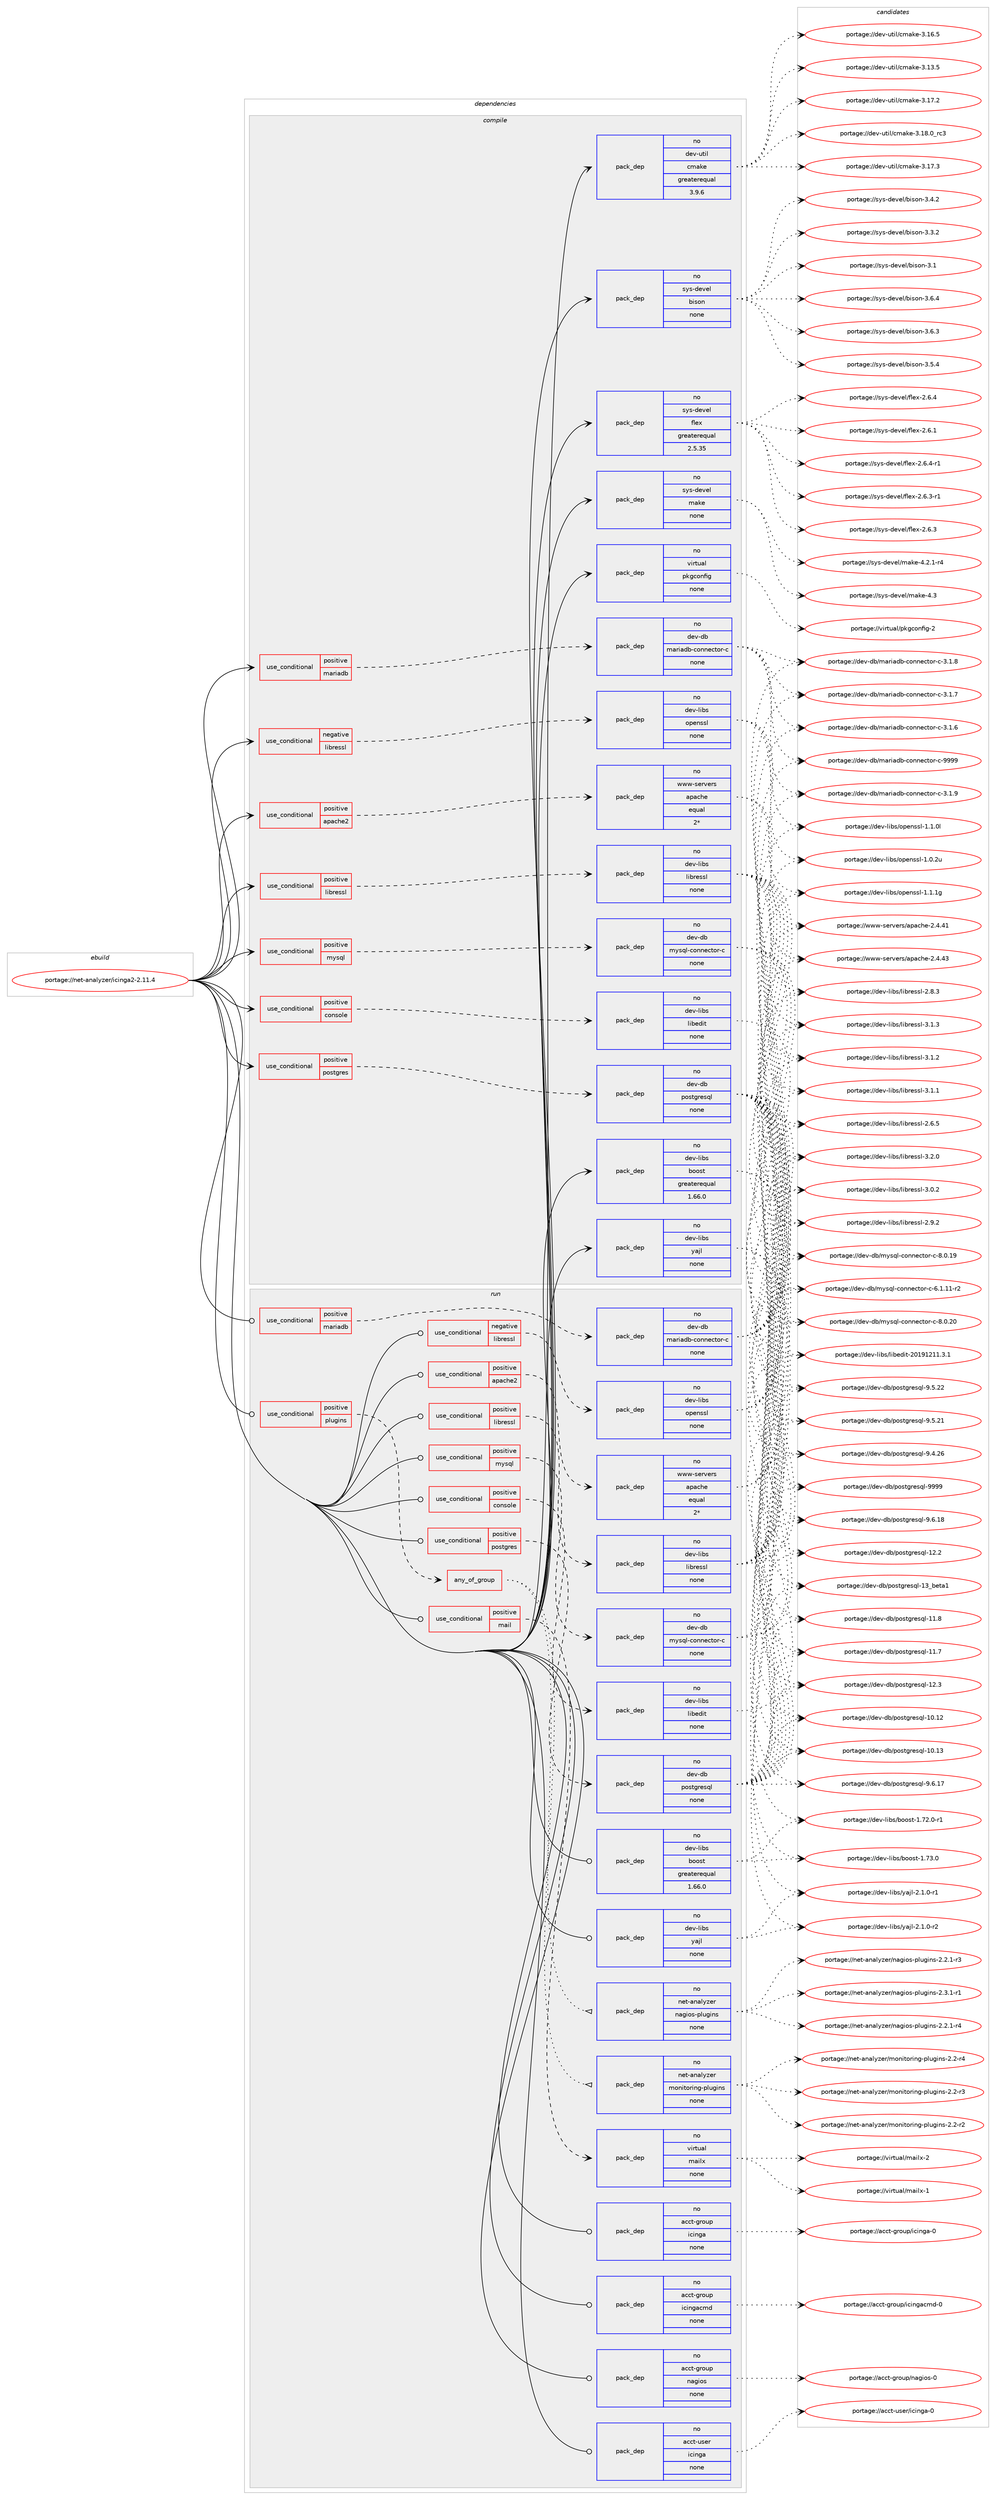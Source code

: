 digraph prolog {

# *************
# Graph options
# *************

newrank=true;
concentrate=true;
compound=true;
graph [rankdir=LR,fontname=Helvetica,fontsize=10,ranksep=1.5];#, ranksep=2.5, nodesep=0.2];
edge  [arrowhead=vee];
node  [fontname=Helvetica,fontsize=10];

# **********
# The ebuild
# **********

subgraph cluster_leftcol {
color=gray;
rank=same;
label=<<i>ebuild</i>>;
id [label="portage://net-analyzer/icinga2-2.11.4", color=red, width=4, href="../net-analyzer/icinga2-2.11.4.svg"];
}

# ****************
# The dependencies
# ****************

subgraph cluster_midcol {
color=gray;
label=<<i>dependencies</i>>;
subgraph cluster_compile {
fillcolor="#eeeeee";
style=filled;
label=<<i>compile</i>>;
subgraph cond911 {
dependency5333 [label=<<TABLE BORDER="0" CELLBORDER="1" CELLSPACING="0" CELLPADDING="4"><TR><TD ROWSPAN="3" CELLPADDING="10">use_conditional</TD></TR><TR><TD>negative</TD></TR><TR><TD>libressl</TD></TR></TABLE>>, shape=none, color=red];
subgraph pack4346 {
dependency5334 [label=<<TABLE BORDER="0" CELLBORDER="1" CELLSPACING="0" CELLPADDING="4" WIDTH="220"><TR><TD ROWSPAN="6" CELLPADDING="30">pack_dep</TD></TR><TR><TD WIDTH="110">no</TD></TR><TR><TD>dev-libs</TD></TR><TR><TD>openssl</TD></TR><TR><TD>none</TD></TR><TR><TD></TD></TR></TABLE>>, shape=none, color=blue];
}
dependency5333:e -> dependency5334:w [weight=20,style="dashed",arrowhead="vee"];
}
id:e -> dependency5333:w [weight=20,style="solid",arrowhead="vee"];
subgraph cond912 {
dependency5335 [label=<<TABLE BORDER="0" CELLBORDER="1" CELLSPACING="0" CELLPADDING="4"><TR><TD ROWSPAN="3" CELLPADDING="10">use_conditional</TD></TR><TR><TD>positive</TD></TR><TR><TD>apache2</TD></TR></TABLE>>, shape=none, color=red];
subgraph pack4347 {
dependency5336 [label=<<TABLE BORDER="0" CELLBORDER="1" CELLSPACING="0" CELLPADDING="4" WIDTH="220"><TR><TD ROWSPAN="6" CELLPADDING="30">pack_dep</TD></TR><TR><TD WIDTH="110">no</TD></TR><TR><TD>www-servers</TD></TR><TR><TD>apache</TD></TR><TR><TD>equal</TD></TR><TR><TD>2*</TD></TR></TABLE>>, shape=none, color=blue];
}
dependency5335:e -> dependency5336:w [weight=20,style="dashed",arrowhead="vee"];
}
id:e -> dependency5335:w [weight=20,style="solid",arrowhead="vee"];
subgraph cond913 {
dependency5337 [label=<<TABLE BORDER="0" CELLBORDER="1" CELLSPACING="0" CELLPADDING="4"><TR><TD ROWSPAN="3" CELLPADDING="10">use_conditional</TD></TR><TR><TD>positive</TD></TR><TR><TD>console</TD></TR></TABLE>>, shape=none, color=red];
subgraph pack4348 {
dependency5338 [label=<<TABLE BORDER="0" CELLBORDER="1" CELLSPACING="0" CELLPADDING="4" WIDTH="220"><TR><TD ROWSPAN="6" CELLPADDING="30">pack_dep</TD></TR><TR><TD WIDTH="110">no</TD></TR><TR><TD>dev-libs</TD></TR><TR><TD>libedit</TD></TR><TR><TD>none</TD></TR><TR><TD></TD></TR></TABLE>>, shape=none, color=blue];
}
dependency5337:e -> dependency5338:w [weight=20,style="dashed",arrowhead="vee"];
}
id:e -> dependency5337:w [weight=20,style="solid",arrowhead="vee"];
subgraph cond914 {
dependency5339 [label=<<TABLE BORDER="0" CELLBORDER="1" CELLSPACING="0" CELLPADDING="4"><TR><TD ROWSPAN="3" CELLPADDING="10">use_conditional</TD></TR><TR><TD>positive</TD></TR><TR><TD>libressl</TD></TR></TABLE>>, shape=none, color=red];
subgraph pack4349 {
dependency5340 [label=<<TABLE BORDER="0" CELLBORDER="1" CELLSPACING="0" CELLPADDING="4" WIDTH="220"><TR><TD ROWSPAN="6" CELLPADDING="30">pack_dep</TD></TR><TR><TD WIDTH="110">no</TD></TR><TR><TD>dev-libs</TD></TR><TR><TD>libressl</TD></TR><TR><TD>none</TD></TR><TR><TD></TD></TR></TABLE>>, shape=none, color=blue];
}
dependency5339:e -> dependency5340:w [weight=20,style="dashed",arrowhead="vee"];
}
id:e -> dependency5339:w [weight=20,style="solid",arrowhead="vee"];
subgraph cond915 {
dependency5341 [label=<<TABLE BORDER="0" CELLBORDER="1" CELLSPACING="0" CELLPADDING="4"><TR><TD ROWSPAN="3" CELLPADDING="10">use_conditional</TD></TR><TR><TD>positive</TD></TR><TR><TD>mariadb</TD></TR></TABLE>>, shape=none, color=red];
subgraph pack4350 {
dependency5342 [label=<<TABLE BORDER="0" CELLBORDER="1" CELLSPACING="0" CELLPADDING="4" WIDTH="220"><TR><TD ROWSPAN="6" CELLPADDING="30">pack_dep</TD></TR><TR><TD WIDTH="110">no</TD></TR><TR><TD>dev-db</TD></TR><TR><TD>mariadb-connector-c</TD></TR><TR><TD>none</TD></TR><TR><TD></TD></TR></TABLE>>, shape=none, color=blue];
}
dependency5341:e -> dependency5342:w [weight=20,style="dashed",arrowhead="vee"];
}
id:e -> dependency5341:w [weight=20,style="solid",arrowhead="vee"];
subgraph cond916 {
dependency5343 [label=<<TABLE BORDER="0" CELLBORDER="1" CELLSPACING="0" CELLPADDING="4"><TR><TD ROWSPAN="3" CELLPADDING="10">use_conditional</TD></TR><TR><TD>positive</TD></TR><TR><TD>mysql</TD></TR></TABLE>>, shape=none, color=red];
subgraph pack4351 {
dependency5344 [label=<<TABLE BORDER="0" CELLBORDER="1" CELLSPACING="0" CELLPADDING="4" WIDTH="220"><TR><TD ROWSPAN="6" CELLPADDING="30">pack_dep</TD></TR><TR><TD WIDTH="110">no</TD></TR><TR><TD>dev-db</TD></TR><TR><TD>mysql-connector-c</TD></TR><TR><TD>none</TD></TR><TR><TD></TD></TR></TABLE>>, shape=none, color=blue];
}
dependency5343:e -> dependency5344:w [weight=20,style="dashed",arrowhead="vee"];
}
id:e -> dependency5343:w [weight=20,style="solid",arrowhead="vee"];
subgraph cond917 {
dependency5345 [label=<<TABLE BORDER="0" CELLBORDER="1" CELLSPACING="0" CELLPADDING="4"><TR><TD ROWSPAN="3" CELLPADDING="10">use_conditional</TD></TR><TR><TD>positive</TD></TR><TR><TD>postgres</TD></TR></TABLE>>, shape=none, color=red];
subgraph pack4352 {
dependency5346 [label=<<TABLE BORDER="0" CELLBORDER="1" CELLSPACING="0" CELLPADDING="4" WIDTH="220"><TR><TD ROWSPAN="6" CELLPADDING="30">pack_dep</TD></TR><TR><TD WIDTH="110">no</TD></TR><TR><TD>dev-db</TD></TR><TR><TD>postgresql</TD></TR><TR><TD>none</TD></TR><TR><TD></TD></TR></TABLE>>, shape=none, color=blue];
}
dependency5345:e -> dependency5346:w [weight=20,style="dashed",arrowhead="vee"];
}
id:e -> dependency5345:w [weight=20,style="solid",arrowhead="vee"];
subgraph pack4353 {
dependency5347 [label=<<TABLE BORDER="0" CELLBORDER="1" CELLSPACING="0" CELLPADDING="4" WIDTH="220"><TR><TD ROWSPAN="6" CELLPADDING="30">pack_dep</TD></TR><TR><TD WIDTH="110">no</TD></TR><TR><TD>dev-libs</TD></TR><TR><TD>boost</TD></TR><TR><TD>greaterequal</TD></TR><TR><TD>1.66.0</TD></TR></TABLE>>, shape=none, color=blue];
}
id:e -> dependency5347:w [weight=20,style="solid",arrowhead="vee"];
subgraph pack4354 {
dependency5348 [label=<<TABLE BORDER="0" CELLBORDER="1" CELLSPACING="0" CELLPADDING="4" WIDTH="220"><TR><TD ROWSPAN="6" CELLPADDING="30">pack_dep</TD></TR><TR><TD WIDTH="110">no</TD></TR><TR><TD>dev-libs</TD></TR><TR><TD>yajl</TD></TR><TR><TD>none</TD></TR><TR><TD></TD></TR></TABLE>>, shape=none, color=blue];
}
id:e -> dependency5348:w [weight=20,style="solid",arrowhead="vee"];
subgraph pack4355 {
dependency5349 [label=<<TABLE BORDER="0" CELLBORDER="1" CELLSPACING="0" CELLPADDING="4" WIDTH="220"><TR><TD ROWSPAN="6" CELLPADDING="30">pack_dep</TD></TR><TR><TD WIDTH="110">no</TD></TR><TR><TD>dev-util</TD></TR><TR><TD>cmake</TD></TR><TR><TD>greaterequal</TD></TR><TR><TD>3.9.6</TD></TR></TABLE>>, shape=none, color=blue];
}
id:e -> dependency5349:w [weight=20,style="solid",arrowhead="vee"];
subgraph pack4356 {
dependency5350 [label=<<TABLE BORDER="0" CELLBORDER="1" CELLSPACING="0" CELLPADDING="4" WIDTH="220"><TR><TD ROWSPAN="6" CELLPADDING="30">pack_dep</TD></TR><TR><TD WIDTH="110">no</TD></TR><TR><TD>sys-devel</TD></TR><TR><TD>bison</TD></TR><TR><TD>none</TD></TR><TR><TD></TD></TR></TABLE>>, shape=none, color=blue];
}
id:e -> dependency5350:w [weight=20,style="solid",arrowhead="vee"];
subgraph pack4357 {
dependency5351 [label=<<TABLE BORDER="0" CELLBORDER="1" CELLSPACING="0" CELLPADDING="4" WIDTH="220"><TR><TD ROWSPAN="6" CELLPADDING="30">pack_dep</TD></TR><TR><TD WIDTH="110">no</TD></TR><TR><TD>sys-devel</TD></TR><TR><TD>flex</TD></TR><TR><TD>greaterequal</TD></TR><TR><TD>2.5.35</TD></TR></TABLE>>, shape=none, color=blue];
}
id:e -> dependency5351:w [weight=20,style="solid",arrowhead="vee"];
subgraph pack4358 {
dependency5352 [label=<<TABLE BORDER="0" CELLBORDER="1" CELLSPACING="0" CELLPADDING="4" WIDTH="220"><TR><TD ROWSPAN="6" CELLPADDING="30">pack_dep</TD></TR><TR><TD WIDTH="110">no</TD></TR><TR><TD>sys-devel</TD></TR><TR><TD>make</TD></TR><TR><TD>none</TD></TR><TR><TD></TD></TR></TABLE>>, shape=none, color=blue];
}
id:e -> dependency5352:w [weight=20,style="solid",arrowhead="vee"];
subgraph pack4359 {
dependency5353 [label=<<TABLE BORDER="0" CELLBORDER="1" CELLSPACING="0" CELLPADDING="4" WIDTH="220"><TR><TD ROWSPAN="6" CELLPADDING="30">pack_dep</TD></TR><TR><TD WIDTH="110">no</TD></TR><TR><TD>virtual</TD></TR><TR><TD>pkgconfig</TD></TR><TR><TD>none</TD></TR><TR><TD></TD></TR></TABLE>>, shape=none, color=blue];
}
id:e -> dependency5353:w [weight=20,style="solid",arrowhead="vee"];
}
subgraph cluster_compileandrun {
fillcolor="#eeeeee";
style=filled;
label=<<i>compile and run</i>>;
}
subgraph cluster_run {
fillcolor="#eeeeee";
style=filled;
label=<<i>run</i>>;
subgraph cond918 {
dependency5354 [label=<<TABLE BORDER="0" CELLBORDER="1" CELLSPACING="0" CELLPADDING="4"><TR><TD ROWSPAN="3" CELLPADDING="10">use_conditional</TD></TR><TR><TD>negative</TD></TR><TR><TD>libressl</TD></TR></TABLE>>, shape=none, color=red];
subgraph pack4360 {
dependency5355 [label=<<TABLE BORDER="0" CELLBORDER="1" CELLSPACING="0" CELLPADDING="4" WIDTH="220"><TR><TD ROWSPAN="6" CELLPADDING="30">pack_dep</TD></TR><TR><TD WIDTH="110">no</TD></TR><TR><TD>dev-libs</TD></TR><TR><TD>openssl</TD></TR><TR><TD>none</TD></TR><TR><TD></TD></TR></TABLE>>, shape=none, color=blue];
}
dependency5354:e -> dependency5355:w [weight=20,style="dashed",arrowhead="vee"];
}
id:e -> dependency5354:w [weight=20,style="solid",arrowhead="odot"];
subgraph cond919 {
dependency5356 [label=<<TABLE BORDER="0" CELLBORDER="1" CELLSPACING="0" CELLPADDING="4"><TR><TD ROWSPAN="3" CELLPADDING="10">use_conditional</TD></TR><TR><TD>positive</TD></TR><TR><TD>apache2</TD></TR></TABLE>>, shape=none, color=red];
subgraph pack4361 {
dependency5357 [label=<<TABLE BORDER="0" CELLBORDER="1" CELLSPACING="0" CELLPADDING="4" WIDTH="220"><TR><TD ROWSPAN="6" CELLPADDING="30">pack_dep</TD></TR><TR><TD WIDTH="110">no</TD></TR><TR><TD>www-servers</TD></TR><TR><TD>apache</TD></TR><TR><TD>equal</TD></TR><TR><TD>2*</TD></TR></TABLE>>, shape=none, color=blue];
}
dependency5356:e -> dependency5357:w [weight=20,style="dashed",arrowhead="vee"];
}
id:e -> dependency5356:w [weight=20,style="solid",arrowhead="odot"];
subgraph cond920 {
dependency5358 [label=<<TABLE BORDER="0" CELLBORDER="1" CELLSPACING="0" CELLPADDING="4"><TR><TD ROWSPAN="3" CELLPADDING="10">use_conditional</TD></TR><TR><TD>positive</TD></TR><TR><TD>console</TD></TR></TABLE>>, shape=none, color=red];
subgraph pack4362 {
dependency5359 [label=<<TABLE BORDER="0" CELLBORDER="1" CELLSPACING="0" CELLPADDING="4" WIDTH="220"><TR><TD ROWSPAN="6" CELLPADDING="30">pack_dep</TD></TR><TR><TD WIDTH="110">no</TD></TR><TR><TD>dev-libs</TD></TR><TR><TD>libedit</TD></TR><TR><TD>none</TD></TR><TR><TD></TD></TR></TABLE>>, shape=none, color=blue];
}
dependency5358:e -> dependency5359:w [weight=20,style="dashed",arrowhead="vee"];
}
id:e -> dependency5358:w [weight=20,style="solid",arrowhead="odot"];
subgraph cond921 {
dependency5360 [label=<<TABLE BORDER="0" CELLBORDER="1" CELLSPACING="0" CELLPADDING="4"><TR><TD ROWSPAN="3" CELLPADDING="10">use_conditional</TD></TR><TR><TD>positive</TD></TR><TR><TD>libressl</TD></TR></TABLE>>, shape=none, color=red];
subgraph pack4363 {
dependency5361 [label=<<TABLE BORDER="0" CELLBORDER="1" CELLSPACING="0" CELLPADDING="4" WIDTH="220"><TR><TD ROWSPAN="6" CELLPADDING="30">pack_dep</TD></TR><TR><TD WIDTH="110">no</TD></TR><TR><TD>dev-libs</TD></TR><TR><TD>libressl</TD></TR><TR><TD>none</TD></TR><TR><TD></TD></TR></TABLE>>, shape=none, color=blue];
}
dependency5360:e -> dependency5361:w [weight=20,style="dashed",arrowhead="vee"];
}
id:e -> dependency5360:w [weight=20,style="solid",arrowhead="odot"];
subgraph cond922 {
dependency5362 [label=<<TABLE BORDER="0" CELLBORDER="1" CELLSPACING="0" CELLPADDING="4"><TR><TD ROWSPAN="3" CELLPADDING="10">use_conditional</TD></TR><TR><TD>positive</TD></TR><TR><TD>mail</TD></TR></TABLE>>, shape=none, color=red];
subgraph pack4364 {
dependency5363 [label=<<TABLE BORDER="0" CELLBORDER="1" CELLSPACING="0" CELLPADDING="4" WIDTH="220"><TR><TD ROWSPAN="6" CELLPADDING="30">pack_dep</TD></TR><TR><TD WIDTH="110">no</TD></TR><TR><TD>virtual</TD></TR><TR><TD>mailx</TD></TR><TR><TD>none</TD></TR><TR><TD></TD></TR></TABLE>>, shape=none, color=blue];
}
dependency5362:e -> dependency5363:w [weight=20,style="dashed",arrowhead="vee"];
}
id:e -> dependency5362:w [weight=20,style="solid",arrowhead="odot"];
subgraph cond923 {
dependency5364 [label=<<TABLE BORDER="0" CELLBORDER="1" CELLSPACING="0" CELLPADDING="4"><TR><TD ROWSPAN="3" CELLPADDING="10">use_conditional</TD></TR><TR><TD>positive</TD></TR><TR><TD>mariadb</TD></TR></TABLE>>, shape=none, color=red];
subgraph pack4365 {
dependency5365 [label=<<TABLE BORDER="0" CELLBORDER="1" CELLSPACING="0" CELLPADDING="4" WIDTH="220"><TR><TD ROWSPAN="6" CELLPADDING="30">pack_dep</TD></TR><TR><TD WIDTH="110">no</TD></TR><TR><TD>dev-db</TD></TR><TR><TD>mariadb-connector-c</TD></TR><TR><TD>none</TD></TR><TR><TD></TD></TR></TABLE>>, shape=none, color=blue];
}
dependency5364:e -> dependency5365:w [weight=20,style="dashed",arrowhead="vee"];
}
id:e -> dependency5364:w [weight=20,style="solid",arrowhead="odot"];
subgraph cond924 {
dependency5366 [label=<<TABLE BORDER="0" CELLBORDER="1" CELLSPACING="0" CELLPADDING="4"><TR><TD ROWSPAN="3" CELLPADDING="10">use_conditional</TD></TR><TR><TD>positive</TD></TR><TR><TD>mysql</TD></TR></TABLE>>, shape=none, color=red];
subgraph pack4366 {
dependency5367 [label=<<TABLE BORDER="0" CELLBORDER="1" CELLSPACING="0" CELLPADDING="4" WIDTH="220"><TR><TD ROWSPAN="6" CELLPADDING="30">pack_dep</TD></TR><TR><TD WIDTH="110">no</TD></TR><TR><TD>dev-db</TD></TR><TR><TD>mysql-connector-c</TD></TR><TR><TD>none</TD></TR><TR><TD></TD></TR></TABLE>>, shape=none, color=blue];
}
dependency5366:e -> dependency5367:w [weight=20,style="dashed",arrowhead="vee"];
}
id:e -> dependency5366:w [weight=20,style="solid",arrowhead="odot"];
subgraph cond925 {
dependency5368 [label=<<TABLE BORDER="0" CELLBORDER="1" CELLSPACING="0" CELLPADDING="4"><TR><TD ROWSPAN="3" CELLPADDING="10">use_conditional</TD></TR><TR><TD>positive</TD></TR><TR><TD>plugins</TD></TR></TABLE>>, shape=none, color=red];
subgraph any74 {
dependency5369 [label=<<TABLE BORDER="0" CELLBORDER="1" CELLSPACING="0" CELLPADDING="4"><TR><TD CELLPADDING="10">any_of_group</TD></TR></TABLE>>, shape=none, color=red];subgraph pack4367 {
dependency5370 [label=<<TABLE BORDER="0" CELLBORDER="1" CELLSPACING="0" CELLPADDING="4" WIDTH="220"><TR><TD ROWSPAN="6" CELLPADDING="30">pack_dep</TD></TR><TR><TD WIDTH="110">no</TD></TR><TR><TD>net-analyzer</TD></TR><TR><TD>monitoring-plugins</TD></TR><TR><TD>none</TD></TR><TR><TD></TD></TR></TABLE>>, shape=none, color=blue];
}
dependency5369:e -> dependency5370:w [weight=20,style="dotted",arrowhead="oinv"];
subgraph pack4368 {
dependency5371 [label=<<TABLE BORDER="0" CELLBORDER="1" CELLSPACING="0" CELLPADDING="4" WIDTH="220"><TR><TD ROWSPAN="6" CELLPADDING="30">pack_dep</TD></TR><TR><TD WIDTH="110">no</TD></TR><TR><TD>net-analyzer</TD></TR><TR><TD>nagios-plugins</TD></TR><TR><TD>none</TD></TR><TR><TD></TD></TR></TABLE>>, shape=none, color=blue];
}
dependency5369:e -> dependency5371:w [weight=20,style="dotted",arrowhead="oinv"];
}
dependency5368:e -> dependency5369:w [weight=20,style="dashed",arrowhead="vee"];
}
id:e -> dependency5368:w [weight=20,style="solid",arrowhead="odot"];
subgraph cond926 {
dependency5372 [label=<<TABLE BORDER="0" CELLBORDER="1" CELLSPACING="0" CELLPADDING="4"><TR><TD ROWSPAN="3" CELLPADDING="10">use_conditional</TD></TR><TR><TD>positive</TD></TR><TR><TD>postgres</TD></TR></TABLE>>, shape=none, color=red];
subgraph pack4369 {
dependency5373 [label=<<TABLE BORDER="0" CELLBORDER="1" CELLSPACING="0" CELLPADDING="4" WIDTH="220"><TR><TD ROWSPAN="6" CELLPADDING="30">pack_dep</TD></TR><TR><TD WIDTH="110">no</TD></TR><TR><TD>dev-db</TD></TR><TR><TD>postgresql</TD></TR><TR><TD>none</TD></TR><TR><TD></TD></TR></TABLE>>, shape=none, color=blue];
}
dependency5372:e -> dependency5373:w [weight=20,style="dashed",arrowhead="vee"];
}
id:e -> dependency5372:w [weight=20,style="solid",arrowhead="odot"];
subgraph pack4370 {
dependency5374 [label=<<TABLE BORDER="0" CELLBORDER="1" CELLSPACING="0" CELLPADDING="4" WIDTH="220"><TR><TD ROWSPAN="6" CELLPADDING="30">pack_dep</TD></TR><TR><TD WIDTH="110">no</TD></TR><TR><TD>acct-group</TD></TR><TR><TD>icinga</TD></TR><TR><TD>none</TD></TR><TR><TD></TD></TR></TABLE>>, shape=none, color=blue];
}
id:e -> dependency5374:w [weight=20,style="solid",arrowhead="odot"];
subgraph pack4371 {
dependency5375 [label=<<TABLE BORDER="0" CELLBORDER="1" CELLSPACING="0" CELLPADDING="4" WIDTH="220"><TR><TD ROWSPAN="6" CELLPADDING="30">pack_dep</TD></TR><TR><TD WIDTH="110">no</TD></TR><TR><TD>acct-group</TD></TR><TR><TD>icingacmd</TD></TR><TR><TD>none</TD></TR><TR><TD></TD></TR></TABLE>>, shape=none, color=blue];
}
id:e -> dependency5375:w [weight=20,style="solid",arrowhead="odot"];
subgraph pack4372 {
dependency5376 [label=<<TABLE BORDER="0" CELLBORDER="1" CELLSPACING="0" CELLPADDING="4" WIDTH="220"><TR><TD ROWSPAN="6" CELLPADDING="30">pack_dep</TD></TR><TR><TD WIDTH="110">no</TD></TR><TR><TD>acct-group</TD></TR><TR><TD>nagios</TD></TR><TR><TD>none</TD></TR><TR><TD></TD></TR></TABLE>>, shape=none, color=blue];
}
id:e -> dependency5376:w [weight=20,style="solid",arrowhead="odot"];
subgraph pack4373 {
dependency5377 [label=<<TABLE BORDER="0" CELLBORDER="1" CELLSPACING="0" CELLPADDING="4" WIDTH="220"><TR><TD ROWSPAN="6" CELLPADDING="30">pack_dep</TD></TR><TR><TD WIDTH="110">no</TD></TR><TR><TD>acct-user</TD></TR><TR><TD>icinga</TD></TR><TR><TD>none</TD></TR><TR><TD></TD></TR></TABLE>>, shape=none, color=blue];
}
id:e -> dependency5377:w [weight=20,style="solid",arrowhead="odot"];
subgraph pack4374 {
dependency5378 [label=<<TABLE BORDER="0" CELLBORDER="1" CELLSPACING="0" CELLPADDING="4" WIDTH="220"><TR><TD ROWSPAN="6" CELLPADDING="30">pack_dep</TD></TR><TR><TD WIDTH="110">no</TD></TR><TR><TD>dev-libs</TD></TR><TR><TD>boost</TD></TR><TR><TD>greaterequal</TD></TR><TR><TD>1.66.0</TD></TR></TABLE>>, shape=none, color=blue];
}
id:e -> dependency5378:w [weight=20,style="solid",arrowhead="odot"];
subgraph pack4375 {
dependency5379 [label=<<TABLE BORDER="0" CELLBORDER="1" CELLSPACING="0" CELLPADDING="4" WIDTH="220"><TR><TD ROWSPAN="6" CELLPADDING="30">pack_dep</TD></TR><TR><TD WIDTH="110">no</TD></TR><TR><TD>dev-libs</TD></TR><TR><TD>yajl</TD></TR><TR><TD>none</TD></TR><TR><TD></TD></TR></TABLE>>, shape=none, color=blue];
}
id:e -> dependency5379:w [weight=20,style="solid",arrowhead="odot"];
}
}

# **************
# The candidates
# **************

subgraph cluster_choices {
rank=same;
color=gray;
label=<<i>candidates</i>>;

subgraph choice4346 {
color=black;
nodesep=1;
choice100101118451081059811547111112101110115115108454946494649103 [label="portage://dev-libs/openssl-1.1.1g", color=red, width=4,href="../dev-libs/openssl-1.1.1g.svg"];
choice100101118451081059811547111112101110115115108454946494648108 [label="portage://dev-libs/openssl-1.1.0l", color=red, width=4,href="../dev-libs/openssl-1.1.0l.svg"];
choice100101118451081059811547111112101110115115108454946484650117 [label="portage://dev-libs/openssl-1.0.2u", color=red, width=4,href="../dev-libs/openssl-1.0.2u.svg"];
dependency5334:e -> choice100101118451081059811547111112101110115115108454946494649103:w [style=dotted,weight="100"];
dependency5334:e -> choice100101118451081059811547111112101110115115108454946494648108:w [style=dotted,weight="100"];
dependency5334:e -> choice100101118451081059811547111112101110115115108454946484650117:w [style=dotted,weight="100"];
}
subgraph choice4347 {
color=black;
nodesep=1;
choice119119119451151011141181011141154797112979910410145504652465251 [label="portage://www-servers/apache-2.4.43", color=red, width=4,href="../www-servers/apache-2.4.43.svg"];
choice119119119451151011141181011141154797112979910410145504652465249 [label="portage://www-servers/apache-2.4.41", color=red, width=4,href="../www-servers/apache-2.4.41.svg"];
dependency5336:e -> choice119119119451151011141181011141154797112979910410145504652465251:w [style=dotted,weight="100"];
dependency5336:e -> choice119119119451151011141181011141154797112979910410145504652465249:w [style=dotted,weight="100"];
}
subgraph choice4348 {
color=black;
nodesep=1;
choice1001011184510810598115471081059810110010511645504849574950494946514649 [label="portage://dev-libs/libedit-20191211.3.1", color=red, width=4,href="../dev-libs/libedit-20191211.3.1.svg"];
dependency5338:e -> choice1001011184510810598115471081059810110010511645504849574950494946514649:w [style=dotted,weight="100"];
}
subgraph choice4349 {
color=black;
nodesep=1;
choice10010111845108105981154710810598114101115115108455146504648 [label="portage://dev-libs/libressl-3.2.0", color=red, width=4,href="../dev-libs/libressl-3.2.0.svg"];
choice10010111845108105981154710810598114101115115108455146494651 [label="portage://dev-libs/libressl-3.1.3", color=red, width=4,href="../dev-libs/libressl-3.1.3.svg"];
choice10010111845108105981154710810598114101115115108455146494650 [label="portage://dev-libs/libressl-3.1.2", color=red, width=4,href="../dev-libs/libressl-3.1.2.svg"];
choice10010111845108105981154710810598114101115115108455146494649 [label="portage://dev-libs/libressl-3.1.1", color=red, width=4,href="../dev-libs/libressl-3.1.1.svg"];
choice10010111845108105981154710810598114101115115108455146484650 [label="portage://dev-libs/libressl-3.0.2", color=red, width=4,href="../dev-libs/libressl-3.0.2.svg"];
choice10010111845108105981154710810598114101115115108455046574650 [label="portage://dev-libs/libressl-2.9.2", color=red, width=4,href="../dev-libs/libressl-2.9.2.svg"];
choice10010111845108105981154710810598114101115115108455046564651 [label="portage://dev-libs/libressl-2.8.3", color=red, width=4,href="../dev-libs/libressl-2.8.3.svg"];
choice10010111845108105981154710810598114101115115108455046544653 [label="portage://dev-libs/libressl-2.6.5", color=red, width=4,href="../dev-libs/libressl-2.6.5.svg"];
dependency5340:e -> choice10010111845108105981154710810598114101115115108455146504648:w [style=dotted,weight="100"];
dependency5340:e -> choice10010111845108105981154710810598114101115115108455146494651:w [style=dotted,weight="100"];
dependency5340:e -> choice10010111845108105981154710810598114101115115108455146494650:w [style=dotted,weight="100"];
dependency5340:e -> choice10010111845108105981154710810598114101115115108455146494649:w [style=dotted,weight="100"];
dependency5340:e -> choice10010111845108105981154710810598114101115115108455146484650:w [style=dotted,weight="100"];
dependency5340:e -> choice10010111845108105981154710810598114101115115108455046574650:w [style=dotted,weight="100"];
dependency5340:e -> choice10010111845108105981154710810598114101115115108455046564651:w [style=dotted,weight="100"];
dependency5340:e -> choice10010111845108105981154710810598114101115115108455046544653:w [style=dotted,weight="100"];
}
subgraph choice4350 {
color=black;
nodesep=1;
choice10010111845100984710997114105971009845991111101101019911611111445994557575757 [label="portage://dev-db/mariadb-connector-c-9999", color=red, width=4,href="../dev-db/mariadb-connector-c-9999.svg"];
choice1001011184510098471099711410597100984599111110110101991161111144599455146494657 [label="portage://dev-db/mariadb-connector-c-3.1.9", color=red, width=4,href="../dev-db/mariadb-connector-c-3.1.9.svg"];
choice1001011184510098471099711410597100984599111110110101991161111144599455146494656 [label="portage://dev-db/mariadb-connector-c-3.1.8", color=red, width=4,href="../dev-db/mariadb-connector-c-3.1.8.svg"];
choice1001011184510098471099711410597100984599111110110101991161111144599455146494655 [label="portage://dev-db/mariadb-connector-c-3.1.7", color=red, width=4,href="../dev-db/mariadb-connector-c-3.1.7.svg"];
choice1001011184510098471099711410597100984599111110110101991161111144599455146494654 [label="portage://dev-db/mariadb-connector-c-3.1.6", color=red, width=4,href="../dev-db/mariadb-connector-c-3.1.6.svg"];
dependency5342:e -> choice10010111845100984710997114105971009845991111101101019911611111445994557575757:w [style=dotted,weight="100"];
dependency5342:e -> choice1001011184510098471099711410597100984599111110110101991161111144599455146494657:w [style=dotted,weight="100"];
dependency5342:e -> choice1001011184510098471099711410597100984599111110110101991161111144599455146494656:w [style=dotted,weight="100"];
dependency5342:e -> choice1001011184510098471099711410597100984599111110110101991161111144599455146494655:w [style=dotted,weight="100"];
dependency5342:e -> choice1001011184510098471099711410597100984599111110110101991161111144599455146494654:w [style=dotted,weight="100"];
}
subgraph choice4351 {
color=black;
nodesep=1;
choice100101118451009847109121115113108459911111011010199116111114459945564648465048 [label="portage://dev-db/mysql-connector-c-8.0.20", color=red, width=4,href="../dev-db/mysql-connector-c-8.0.20.svg"];
choice100101118451009847109121115113108459911111011010199116111114459945564648464957 [label="portage://dev-db/mysql-connector-c-8.0.19", color=red, width=4,href="../dev-db/mysql-connector-c-8.0.19.svg"];
choice1001011184510098471091211151131084599111110110101991161111144599455446494649494511450 [label="portage://dev-db/mysql-connector-c-6.1.11-r2", color=red, width=4,href="../dev-db/mysql-connector-c-6.1.11-r2.svg"];
dependency5344:e -> choice100101118451009847109121115113108459911111011010199116111114459945564648465048:w [style=dotted,weight="100"];
dependency5344:e -> choice100101118451009847109121115113108459911111011010199116111114459945564648464957:w [style=dotted,weight="100"];
dependency5344:e -> choice1001011184510098471091211151131084599111110110101991161111144599455446494649494511450:w [style=dotted,weight="100"];
}
subgraph choice4352 {
color=black;
nodesep=1;
choice1001011184510098471121111151161031141011151131084557575757 [label="portage://dev-db/postgresql-9999", color=red, width=4,href="../dev-db/postgresql-9999.svg"];
choice10010111845100984711211111511610311410111511310845574654464956 [label="portage://dev-db/postgresql-9.6.18", color=red, width=4,href="../dev-db/postgresql-9.6.18.svg"];
choice10010111845100984711211111511610311410111511310845574654464955 [label="portage://dev-db/postgresql-9.6.17", color=red, width=4,href="../dev-db/postgresql-9.6.17.svg"];
choice10010111845100984711211111511610311410111511310845574653465050 [label="portage://dev-db/postgresql-9.5.22", color=red, width=4,href="../dev-db/postgresql-9.5.22.svg"];
choice10010111845100984711211111511610311410111511310845574653465049 [label="portage://dev-db/postgresql-9.5.21", color=red, width=4,href="../dev-db/postgresql-9.5.21.svg"];
choice10010111845100984711211111511610311410111511310845574652465054 [label="portage://dev-db/postgresql-9.4.26", color=red, width=4,href="../dev-db/postgresql-9.4.26.svg"];
choice10010111845100984711211111511610311410111511310845495195981011169749 [label="portage://dev-db/postgresql-13_beta1", color=red, width=4,href="../dev-db/postgresql-13_beta1.svg"];
choice1001011184510098471121111151161031141011151131084549504651 [label="portage://dev-db/postgresql-12.3", color=red, width=4,href="../dev-db/postgresql-12.3.svg"];
choice1001011184510098471121111151161031141011151131084549504650 [label="portage://dev-db/postgresql-12.2", color=red, width=4,href="../dev-db/postgresql-12.2.svg"];
choice1001011184510098471121111151161031141011151131084549494656 [label="portage://dev-db/postgresql-11.8", color=red, width=4,href="../dev-db/postgresql-11.8.svg"];
choice1001011184510098471121111151161031141011151131084549494655 [label="portage://dev-db/postgresql-11.7", color=red, width=4,href="../dev-db/postgresql-11.7.svg"];
choice100101118451009847112111115116103114101115113108454948464951 [label="portage://dev-db/postgresql-10.13", color=red, width=4,href="../dev-db/postgresql-10.13.svg"];
choice100101118451009847112111115116103114101115113108454948464950 [label="portage://dev-db/postgresql-10.12", color=red, width=4,href="../dev-db/postgresql-10.12.svg"];
dependency5346:e -> choice1001011184510098471121111151161031141011151131084557575757:w [style=dotted,weight="100"];
dependency5346:e -> choice10010111845100984711211111511610311410111511310845574654464956:w [style=dotted,weight="100"];
dependency5346:e -> choice10010111845100984711211111511610311410111511310845574654464955:w [style=dotted,weight="100"];
dependency5346:e -> choice10010111845100984711211111511610311410111511310845574653465050:w [style=dotted,weight="100"];
dependency5346:e -> choice10010111845100984711211111511610311410111511310845574653465049:w [style=dotted,weight="100"];
dependency5346:e -> choice10010111845100984711211111511610311410111511310845574652465054:w [style=dotted,weight="100"];
dependency5346:e -> choice10010111845100984711211111511610311410111511310845495195981011169749:w [style=dotted,weight="100"];
dependency5346:e -> choice1001011184510098471121111151161031141011151131084549504651:w [style=dotted,weight="100"];
dependency5346:e -> choice1001011184510098471121111151161031141011151131084549504650:w [style=dotted,weight="100"];
dependency5346:e -> choice1001011184510098471121111151161031141011151131084549494656:w [style=dotted,weight="100"];
dependency5346:e -> choice1001011184510098471121111151161031141011151131084549494655:w [style=dotted,weight="100"];
dependency5346:e -> choice100101118451009847112111115116103114101115113108454948464951:w [style=dotted,weight="100"];
dependency5346:e -> choice100101118451009847112111115116103114101115113108454948464950:w [style=dotted,weight="100"];
}
subgraph choice4353 {
color=black;
nodesep=1;
choice1001011184510810598115479811111111511645494655514648 [label="portage://dev-libs/boost-1.73.0", color=red, width=4,href="../dev-libs/boost-1.73.0.svg"];
choice10010111845108105981154798111111115116454946555046484511449 [label="portage://dev-libs/boost-1.72.0-r1", color=red, width=4,href="../dev-libs/boost-1.72.0-r1.svg"];
dependency5347:e -> choice1001011184510810598115479811111111511645494655514648:w [style=dotted,weight="100"];
dependency5347:e -> choice10010111845108105981154798111111115116454946555046484511449:w [style=dotted,weight="100"];
}
subgraph choice4354 {
color=black;
nodesep=1;
choice100101118451081059811547121971061084550464946484511450 [label="portage://dev-libs/yajl-2.1.0-r2", color=red, width=4,href="../dev-libs/yajl-2.1.0-r2.svg"];
choice100101118451081059811547121971061084550464946484511449 [label="portage://dev-libs/yajl-2.1.0-r1", color=red, width=4,href="../dev-libs/yajl-2.1.0-r1.svg"];
dependency5348:e -> choice100101118451081059811547121971061084550464946484511450:w [style=dotted,weight="100"];
dependency5348:e -> choice100101118451081059811547121971061084550464946484511449:w [style=dotted,weight="100"];
}
subgraph choice4355 {
color=black;
nodesep=1;
choice1001011184511711610510847991099710710145514649564648951149951 [label="portage://dev-util/cmake-3.18.0_rc3", color=red, width=4,href="../dev-util/cmake-3.18.0_rc3.svg"];
choice1001011184511711610510847991099710710145514649554651 [label="portage://dev-util/cmake-3.17.3", color=red, width=4,href="../dev-util/cmake-3.17.3.svg"];
choice1001011184511711610510847991099710710145514649554650 [label="portage://dev-util/cmake-3.17.2", color=red, width=4,href="../dev-util/cmake-3.17.2.svg"];
choice1001011184511711610510847991099710710145514649544653 [label="portage://dev-util/cmake-3.16.5", color=red, width=4,href="../dev-util/cmake-3.16.5.svg"];
choice1001011184511711610510847991099710710145514649514653 [label="portage://dev-util/cmake-3.13.5", color=red, width=4,href="../dev-util/cmake-3.13.5.svg"];
dependency5349:e -> choice1001011184511711610510847991099710710145514649564648951149951:w [style=dotted,weight="100"];
dependency5349:e -> choice1001011184511711610510847991099710710145514649554651:w [style=dotted,weight="100"];
dependency5349:e -> choice1001011184511711610510847991099710710145514649554650:w [style=dotted,weight="100"];
dependency5349:e -> choice1001011184511711610510847991099710710145514649544653:w [style=dotted,weight="100"];
dependency5349:e -> choice1001011184511711610510847991099710710145514649514653:w [style=dotted,weight="100"];
}
subgraph choice4356 {
color=black;
nodesep=1;
choice115121115451001011181011084798105115111110455146544652 [label="portage://sys-devel/bison-3.6.4", color=red, width=4,href="../sys-devel/bison-3.6.4.svg"];
choice115121115451001011181011084798105115111110455146544651 [label="portage://sys-devel/bison-3.6.3", color=red, width=4,href="../sys-devel/bison-3.6.3.svg"];
choice115121115451001011181011084798105115111110455146534652 [label="portage://sys-devel/bison-3.5.4", color=red, width=4,href="../sys-devel/bison-3.5.4.svg"];
choice115121115451001011181011084798105115111110455146524650 [label="portage://sys-devel/bison-3.4.2", color=red, width=4,href="../sys-devel/bison-3.4.2.svg"];
choice115121115451001011181011084798105115111110455146514650 [label="portage://sys-devel/bison-3.3.2", color=red, width=4,href="../sys-devel/bison-3.3.2.svg"];
choice11512111545100101118101108479810511511111045514649 [label="portage://sys-devel/bison-3.1", color=red, width=4,href="../sys-devel/bison-3.1.svg"];
dependency5350:e -> choice115121115451001011181011084798105115111110455146544652:w [style=dotted,weight="100"];
dependency5350:e -> choice115121115451001011181011084798105115111110455146544651:w [style=dotted,weight="100"];
dependency5350:e -> choice115121115451001011181011084798105115111110455146534652:w [style=dotted,weight="100"];
dependency5350:e -> choice115121115451001011181011084798105115111110455146524650:w [style=dotted,weight="100"];
dependency5350:e -> choice115121115451001011181011084798105115111110455146514650:w [style=dotted,weight="100"];
dependency5350:e -> choice11512111545100101118101108479810511511111045514649:w [style=dotted,weight="100"];
}
subgraph choice4357 {
color=black;
nodesep=1;
choice11512111545100101118101108471021081011204550465446524511449 [label="portage://sys-devel/flex-2.6.4-r1", color=red, width=4,href="../sys-devel/flex-2.6.4-r1.svg"];
choice1151211154510010111810110847102108101120455046544652 [label="portage://sys-devel/flex-2.6.4", color=red, width=4,href="../sys-devel/flex-2.6.4.svg"];
choice11512111545100101118101108471021081011204550465446514511449 [label="portage://sys-devel/flex-2.6.3-r1", color=red, width=4,href="../sys-devel/flex-2.6.3-r1.svg"];
choice1151211154510010111810110847102108101120455046544651 [label="portage://sys-devel/flex-2.6.3", color=red, width=4,href="../sys-devel/flex-2.6.3.svg"];
choice1151211154510010111810110847102108101120455046544649 [label="portage://sys-devel/flex-2.6.1", color=red, width=4,href="../sys-devel/flex-2.6.1.svg"];
dependency5351:e -> choice11512111545100101118101108471021081011204550465446524511449:w [style=dotted,weight="100"];
dependency5351:e -> choice1151211154510010111810110847102108101120455046544652:w [style=dotted,weight="100"];
dependency5351:e -> choice11512111545100101118101108471021081011204550465446514511449:w [style=dotted,weight="100"];
dependency5351:e -> choice1151211154510010111810110847102108101120455046544651:w [style=dotted,weight="100"];
dependency5351:e -> choice1151211154510010111810110847102108101120455046544649:w [style=dotted,weight="100"];
}
subgraph choice4358 {
color=black;
nodesep=1;
choice11512111545100101118101108471099710710145524651 [label="portage://sys-devel/make-4.3", color=red, width=4,href="../sys-devel/make-4.3.svg"];
choice1151211154510010111810110847109971071014552465046494511452 [label="portage://sys-devel/make-4.2.1-r4", color=red, width=4,href="../sys-devel/make-4.2.1-r4.svg"];
dependency5352:e -> choice11512111545100101118101108471099710710145524651:w [style=dotted,weight="100"];
dependency5352:e -> choice1151211154510010111810110847109971071014552465046494511452:w [style=dotted,weight="100"];
}
subgraph choice4359 {
color=black;
nodesep=1;
choice1181051141161179710847112107103991111101021051034550 [label="portage://virtual/pkgconfig-2", color=red, width=4,href="../virtual/pkgconfig-2.svg"];
dependency5353:e -> choice1181051141161179710847112107103991111101021051034550:w [style=dotted,weight="100"];
}
subgraph choice4360 {
color=black;
nodesep=1;
choice100101118451081059811547111112101110115115108454946494649103 [label="portage://dev-libs/openssl-1.1.1g", color=red, width=4,href="../dev-libs/openssl-1.1.1g.svg"];
choice100101118451081059811547111112101110115115108454946494648108 [label="portage://dev-libs/openssl-1.1.0l", color=red, width=4,href="../dev-libs/openssl-1.1.0l.svg"];
choice100101118451081059811547111112101110115115108454946484650117 [label="portage://dev-libs/openssl-1.0.2u", color=red, width=4,href="../dev-libs/openssl-1.0.2u.svg"];
dependency5355:e -> choice100101118451081059811547111112101110115115108454946494649103:w [style=dotted,weight="100"];
dependency5355:e -> choice100101118451081059811547111112101110115115108454946494648108:w [style=dotted,weight="100"];
dependency5355:e -> choice100101118451081059811547111112101110115115108454946484650117:w [style=dotted,weight="100"];
}
subgraph choice4361 {
color=black;
nodesep=1;
choice119119119451151011141181011141154797112979910410145504652465251 [label="portage://www-servers/apache-2.4.43", color=red, width=4,href="../www-servers/apache-2.4.43.svg"];
choice119119119451151011141181011141154797112979910410145504652465249 [label="portage://www-servers/apache-2.4.41", color=red, width=4,href="../www-servers/apache-2.4.41.svg"];
dependency5357:e -> choice119119119451151011141181011141154797112979910410145504652465251:w [style=dotted,weight="100"];
dependency5357:e -> choice119119119451151011141181011141154797112979910410145504652465249:w [style=dotted,weight="100"];
}
subgraph choice4362 {
color=black;
nodesep=1;
choice1001011184510810598115471081059810110010511645504849574950494946514649 [label="portage://dev-libs/libedit-20191211.3.1", color=red, width=4,href="../dev-libs/libedit-20191211.3.1.svg"];
dependency5359:e -> choice1001011184510810598115471081059810110010511645504849574950494946514649:w [style=dotted,weight="100"];
}
subgraph choice4363 {
color=black;
nodesep=1;
choice10010111845108105981154710810598114101115115108455146504648 [label="portage://dev-libs/libressl-3.2.0", color=red, width=4,href="../dev-libs/libressl-3.2.0.svg"];
choice10010111845108105981154710810598114101115115108455146494651 [label="portage://dev-libs/libressl-3.1.3", color=red, width=4,href="../dev-libs/libressl-3.1.3.svg"];
choice10010111845108105981154710810598114101115115108455146494650 [label="portage://dev-libs/libressl-3.1.2", color=red, width=4,href="../dev-libs/libressl-3.1.2.svg"];
choice10010111845108105981154710810598114101115115108455146494649 [label="portage://dev-libs/libressl-3.1.1", color=red, width=4,href="../dev-libs/libressl-3.1.1.svg"];
choice10010111845108105981154710810598114101115115108455146484650 [label="portage://dev-libs/libressl-3.0.2", color=red, width=4,href="../dev-libs/libressl-3.0.2.svg"];
choice10010111845108105981154710810598114101115115108455046574650 [label="portage://dev-libs/libressl-2.9.2", color=red, width=4,href="../dev-libs/libressl-2.9.2.svg"];
choice10010111845108105981154710810598114101115115108455046564651 [label="portage://dev-libs/libressl-2.8.3", color=red, width=4,href="../dev-libs/libressl-2.8.3.svg"];
choice10010111845108105981154710810598114101115115108455046544653 [label="portage://dev-libs/libressl-2.6.5", color=red, width=4,href="../dev-libs/libressl-2.6.5.svg"];
dependency5361:e -> choice10010111845108105981154710810598114101115115108455146504648:w [style=dotted,weight="100"];
dependency5361:e -> choice10010111845108105981154710810598114101115115108455146494651:w [style=dotted,weight="100"];
dependency5361:e -> choice10010111845108105981154710810598114101115115108455146494650:w [style=dotted,weight="100"];
dependency5361:e -> choice10010111845108105981154710810598114101115115108455146494649:w [style=dotted,weight="100"];
dependency5361:e -> choice10010111845108105981154710810598114101115115108455146484650:w [style=dotted,weight="100"];
dependency5361:e -> choice10010111845108105981154710810598114101115115108455046574650:w [style=dotted,weight="100"];
dependency5361:e -> choice10010111845108105981154710810598114101115115108455046564651:w [style=dotted,weight="100"];
dependency5361:e -> choice10010111845108105981154710810598114101115115108455046544653:w [style=dotted,weight="100"];
}
subgraph choice4364 {
color=black;
nodesep=1;
choice1181051141161179710847109971051081204550 [label="portage://virtual/mailx-2", color=red, width=4,href="../virtual/mailx-2.svg"];
choice1181051141161179710847109971051081204549 [label="portage://virtual/mailx-1", color=red, width=4,href="../virtual/mailx-1.svg"];
dependency5363:e -> choice1181051141161179710847109971051081204550:w [style=dotted,weight="100"];
dependency5363:e -> choice1181051141161179710847109971051081204549:w [style=dotted,weight="100"];
}
subgraph choice4365 {
color=black;
nodesep=1;
choice10010111845100984710997114105971009845991111101101019911611111445994557575757 [label="portage://dev-db/mariadb-connector-c-9999", color=red, width=4,href="../dev-db/mariadb-connector-c-9999.svg"];
choice1001011184510098471099711410597100984599111110110101991161111144599455146494657 [label="portage://dev-db/mariadb-connector-c-3.1.9", color=red, width=4,href="../dev-db/mariadb-connector-c-3.1.9.svg"];
choice1001011184510098471099711410597100984599111110110101991161111144599455146494656 [label="portage://dev-db/mariadb-connector-c-3.1.8", color=red, width=4,href="../dev-db/mariadb-connector-c-3.1.8.svg"];
choice1001011184510098471099711410597100984599111110110101991161111144599455146494655 [label="portage://dev-db/mariadb-connector-c-3.1.7", color=red, width=4,href="../dev-db/mariadb-connector-c-3.1.7.svg"];
choice1001011184510098471099711410597100984599111110110101991161111144599455146494654 [label="portage://dev-db/mariadb-connector-c-3.1.6", color=red, width=4,href="../dev-db/mariadb-connector-c-3.1.6.svg"];
dependency5365:e -> choice10010111845100984710997114105971009845991111101101019911611111445994557575757:w [style=dotted,weight="100"];
dependency5365:e -> choice1001011184510098471099711410597100984599111110110101991161111144599455146494657:w [style=dotted,weight="100"];
dependency5365:e -> choice1001011184510098471099711410597100984599111110110101991161111144599455146494656:w [style=dotted,weight="100"];
dependency5365:e -> choice1001011184510098471099711410597100984599111110110101991161111144599455146494655:w [style=dotted,weight="100"];
dependency5365:e -> choice1001011184510098471099711410597100984599111110110101991161111144599455146494654:w [style=dotted,weight="100"];
}
subgraph choice4366 {
color=black;
nodesep=1;
choice100101118451009847109121115113108459911111011010199116111114459945564648465048 [label="portage://dev-db/mysql-connector-c-8.0.20", color=red, width=4,href="../dev-db/mysql-connector-c-8.0.20.svg"];
choice100101118451009847109121115113108459911111011010199116111114459945564648464957 [label="portage://dev-db/mysql-connector-c-8.0.19", color=red, width=4,href="../dev-db/mysql-connector-c-8.0.19.svg"];
choice1001011184510098471091211151131084599111110110101991161111144599455446494649494511450 [label="portage://dev-db/mysql-connector-c-6.1.11-r2", color=red, width=4,href="../dev-db/mysql-connector-c-6.1.11-r2.svg"];
dependency5367:e -> choice100101118451009847109121115113108459911111011010199116111114459945564648465048:w [style=dotted,weight="100"];
dependency5367:e -> choice100101118451009847109121115113108459911111011010199116111114459945564648464957:w [style=dotted,weight="100"];
dependency5367:e -> choice1001011184510098471091211151131084599111110110101991161111144599455446494649494511450:w [style=dotted,weight="100"];
}
subgraph choice4367 {
color=black;
nodesep=1;
choice1101011164597110971081211221011144710911111010511611111410511010345112108117103105110115455046504511452 [label="portage://net-analyzer/monitoring-plugins-2.2-r4", color=red, width=4,href="../net-analyzer/monitoring-plugins-2.2-r4.svg"];
choice1101011164597110971081211221011144710911111010511611111410511010345112108117103105110115455046504511451 [label="portage://net-analyzer/monitoring-plugins-2.2-r3", color=red, width=4,href="../net-analyzer/monitoring-plugins-2.2-r3.svg"];
choice1101011164597110971081211221011144710911111010511611111410511010345112108117103105110115455046504511450 [label="portage://net-analyzer/monitoring-plugins-2.2-r2", color=red, width=4,href="../net-analyzer/monitoring-plugins-2.2-r2.svg"];
dependency5370:e -> choice1101011164597110971081211221011144710911111010511611111410511010345112108117103105110115455046504511452:w [style=dotted,weight="100"];
dependency5370:e -> choice1101011164597110971081211221011144710911111010511611111410511010345112108117103105110115455046504511451:w [style=dotted,weight="100"];
dependency5370:e -> choice1101011164597110971081211221011144710911111010511611111410511010345112108117103105110115455046504511450:w [style=dotted,weight="100"];
}
subgraph choice4368 {
color=black;
nodesep=1;
choice1101011164597110971081211221011144711097103105111115451121081171031051101154550465146494511449 [label="portage://net-analyzer/nagios-plugins-2.3.1-r1", color=red, width=4,href="../net-analyzer/nagios-plugins-2.3.1-r1.svg"];
choice1101011164597110971081211221011144711097103105111115451121081171031051101154550465046494511452 [label="portage://net-analyzer/nagios-plugins-2.2.1-r4", color=red, width=4,href="../net-analyzer/nagios-plugins-2.2.1-r4.svg"];
choice1101011164597110971081211221011144711097103105111115451121081171031051101154550465046494511451 [label="portage://net-analyzer/nagios-plugins-2.2.1-r3", color=red, width=4,href="../net-analyzer/nagios-plugins-2.2.1-r3.svg"];
dependency5371:e -> choice1101011164597110971081211221011144711097103105111115451121081171031051101154550465146494511449:w [style=dotted,weight="100"];
dependency5371:e -> choice1101011164597110971081211221011144711097103105111115451121081171031051101154550465046494511452:w [style=dotted,weight="100"];
dependency5371:e -> choice1101011164597110971081211221011144711097103105111115451121081171031051101154550465046494511451:w [style=dotted,weight="100"];
}
subgraph choice4369 {
color=black;
nodesep=1;
choice1001011184510098471121111151161031141011151131084557575757 [label="portage://dev-db/postgresql-9999", color=red, width=4,href="../dev-db/postgresql-9999.svg"];
choice10010111845100984711211111511610311410111511310845574654464956 [label="portage://dev-db/postgresql-9.6.18", color=red, width=4,href="../dev-db/postgresql-9.6.18.svg"];
choice10010111845100984711211111511610311410111511310845574654464955 [label="portage://dev-db/postgresql-9.6.17", color=red, width=4,href="../dev-db/postgresql-9.6.17.svg"];
choice10010111845100984711211111511610311410111511310845574653465050 [label="portage://dev-db/postgresql-9.5.22", color=red, width=4,href="../dev-db/postgresql-9.5.22.svg"];
choice10010111845100984711211111511610311410111511310845574653465049 [label="portage://dev-db/postgresql-9.5.21", color=red, width=4,href="../dev-db/postgresql-9.5.21.svg"];
choice10010111845100984711211111511610311410111511310845574652465054 [label="portage://dev-db/postgresql-9.4.26", color=red, width=4,href="../dev-db/postgresql-9.4.26.svg"];
choice10010111845100984711211111511610311410111511310845495195981011169749 [label="portage://dev-db/postgresql-13_beta1", color=red, width=4,href="../dev-db/postgresql-13_beta1.svg"];
choice1001011184510098471121111151161031141011151131084549504651 [label="portage://dev-db/postgresql-12.3", color=red, width=4,href="../dev-db/postgresql-12.3.svg"];
choice1001011184510098471121111151161031141011151131084549504650 [label="portage://dev-db/postgresql-12.2", color=red, width=4,href="../dev-db/postgresql-12.2.svg"];
choice1001011184510098471121111151161031141011151131084549494656 [label="portage://dev-db/postgresql-11.8", color=red, width=4,href="../dev-db/postgresql-11.8.svg"];
choice1001011184510098471121111151161031141011151131084549494655 [label="portage://dev-db/postgresql-11.7", color=red, width=4,href="../dev-db/postgresql-11.7.svg"];
choice100101118451009847112111115116103114101115113108454948464951 [label="portage://dev-db/postgresql-10.13", color=red, width=4,href="../dev-db/postgresql-10.13.svg"];
choice100101118451009847112111115116103114101115113108454948464950 [label="portage://dev-db/postgresql-10.12", color=red, width=4,href="../dev-db/postgresql-10.12.svg"];
dependency5373:e -> choice1001011184510098471121111151161031141011151131084557575757:w [style=dotted,weight="100"];
dependency5373:e -> choice10010111845100984711211111511610311410111511310845574654464956:w [style=dotted,weight="100"];
dependency5373:e -> choice10010111845100984711211111511610311410111511310845574654464955:w [style=dotted,weight="100"];
dependency5373:e -> choice10010111845100984711211111511610311410111511310845574653465050:w [style=dotted,weight="100"];
dependency5373:e -> choice10010111845100984711211111511610311410111511310845574653465049:w [style=dotted,weight="100"];
dependency5373:e -> choice10010111845100984711211111511610311410111511310845574652465054:w [style=dotted,weight="100"];
dependency5373:e -> choice10010111845100984711211111511610311410111511310845495195981011169749:w [style=dotted,weight="100"];
dependency5373:e -> choice1001011184510098471121111151161031141011151131084549504651:w [style=dotted,weight="100"];
dependency5373:e -> choice1001011184510098471121111151161031141011151131084549504650:w [style=dotted,weight="100"];
dependency5373:e -> choice1001011184510098471121111151161031141011151131084549494656:w [style=dotted,weight="100"];
dependency5373:e -> choice1001011184510098471121111151161031141011151131084549494655:w [style=dotted,weight="100"];
dependency5373:e -> choice100101118451009847112111115116103114101115113108454948464951:w [style=dotted,weight="100"];
dependency5373:e -> choice100101118451009847112111115116103114101115113108454948464950:w [style=dotted,weight="100"];
}
subgraph choice4370 {
color=black;
nodesep=1;
choice979999116451031141111171124710599105110103974548 [label="portage://acct-group/icinga-0", color=red, width=4,href="../acct-group/icinga-0.svg"];
dependency5374:e -> choice979999116451031141111171124710599105110103974548:w [style=dotted,weight="100"];
}
subgraph choice4371 {
color=black;
nodesep=1;
choice97999911645103114111117112471059910511010397991091004548 [label="portage://acct-group/icingacmd-0", color=red, width=4,href="../acct-group/icingacmd-0.svg"];
dependency5375:e -> choice97999911645103114111117112471059910511010397991091004548:w [style=dotted,weight="100"];
}
subgraph choice4372 {
color=black;
nodesep=1;
choice9799991164510311411111711247110971031051111154548 [label="portage://acct-group/nagios-0", color=red, width=4,href="../acct-group/nagios-0.svg"];
dependency5376:e -> choice9799991164510311411111711247110971031051111154548:w [style=dotted,weight="100"];
}
subgraph choice4373 {
color=black;
nodesep=1;
choice979999116451171151011144710599105110103974548 [label="portage://acct-user/icinga-0", color=red, width=4,href="../acct-user/icinga-0.svg"];
dependency5377:e -> choice979999116451171151011144710599105110103974548:w [style=dotted,weight="100"];
}
subgraph choice4374 {
color=black;
nodesep=1;
choice1001011184510810598115479811111111511645494655514648 [label="portage://dev-libs/boost-1.73.0", color=red, width=4,href="../dev-libs/boost-1.73.0.svg"];
choice10010111845108105981154798111111115116454946555046484511449 [label="portage://dev-libs/boost-1.72.0-r1", color=red, width=4,href="../dev-libs/boost-1.72.0-r1.svg"];
dependency5378:e -> choice1001011184510810598115479811111111511645494655514648:w [style=dotted,weight="100"];
dependency5378:e -> choice10010111845108105981154798111111115116454946555046484511449:w [style=dotted,weight="100"];
}
subgraph choice4375 {
color=black;
nodesep=1;
choice100101118451081059811547121971061084550464946484511450 [label="portage://dev-libs/yajl-2.1.0-r2", color=red, width=4,href="../dev-libs/yajl-2.1.0-r2.svg"];
choice100101118451081059811547121971061084550464946484511449 [label="portage://dev-libs/yajl-2.1.0-r1", color=red, width=4,href="../dev-libs/yajl-2.1.0-r1.svg"];
dependency5379:e -> choice100101118451081059811547121971061084550464946484511450:w [style=dotted,weight="100"];
dependency5379:e -> choice100101118451081059811547121971061084550464946484511449:w [style=dotted,weight="100"];
}
}

}
